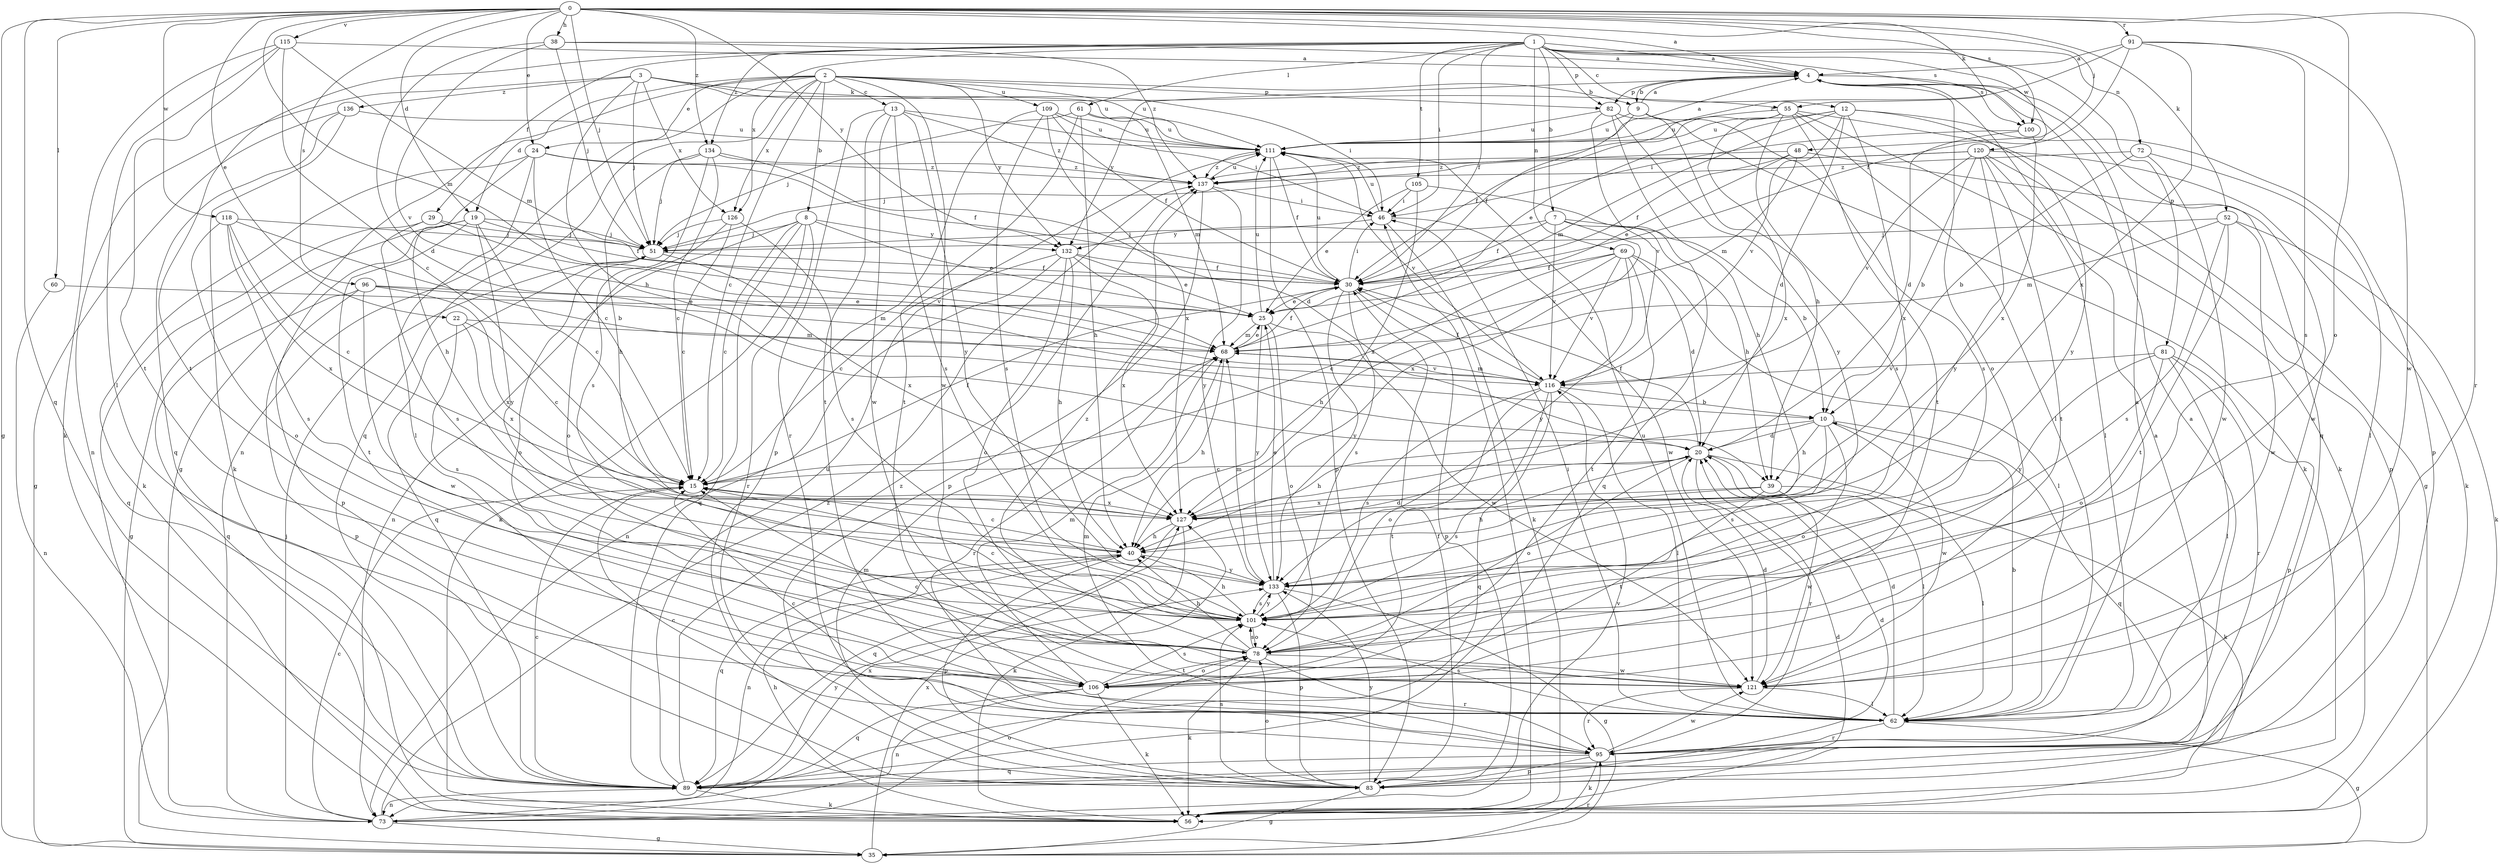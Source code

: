 strict digraph  {
0;
1;
2;
3;
4;
7;
8;
9;
10;
12;
13;
15;
19;
20;
22;
24;
25;
29;
30;
35;
38;
39;
40;
46;
48;
51;
52;
55;
56;
60;
61;
62;
68;
69;
72;
73;
78;
81;
82;
83;
89;
91;
95;
96;
100;
101;
105;
106;
109;
111;
115;
116;
118;
120;
121;
126;
127;
132;
133;
134;
136;
137;
0 -> 4  [label=a];
0 -> 19  [label=d];
0 -> 22  [label=e];
0 -> 24  [label=e];
0 -> 35  [label=g];
0 -> 38  [label=h];
0 -> 48  [label=j];
0 -> 51  [label=j];
0 -> 52  [label=k];
0 -> 55  [label=k];
0 -> 60  [label=l];
0 -> 68  [label=m];
0 -> 78  [label=o];
0 -> 89  [label=q];
0 -> 91  [label=r];
0 -> 95  [label=r];
0 -> 96  [label=s];
0 -> 100  [label=s];
0 -> 115  [label=v];
0 -> 118  [label=w];
0 -> 132  [label=y];
0 -> 134  [label=z];
1 -> 4  [label=a];
1 -> 7  [label=b];
1 -> 12  [label=c];
1 -> 29  [label=f];
1 -> 30  [label=f];
1 -> 46  [label=i];
1 -> 61  [label=l];
1 -> 69  [label=n];
1 -> 72  [label=n];
1 -> 81  [label=p];
1 -> 82  [label=p];
1 -> 100  [label=s];
1 -> 105  [label=t];
1 -> 106  [label=t];
1 -> 120  [label=w];
1 -> 126  [label=x];
1 -> 134  [label=z];
2 -> 8  [label=b];
2 -> 9  [label=b];
2 -> 13  [label=c];
2 -> 15  [label=c];
2 -> 19  [label=d];
2 -> 24  [label=e];
2 -> 35  [label=g];
2 -> 73  [label=n];
2 -> 82  [label=p];
2 -> 89  [label=q];
2 -> 109  [label=u];
2 -> 111  [label=u];
2 -> 121  [label=w];
2 -> 126  [label=x];
2 -> 132  [label=y];
3 -> 39  [label=h];
3 -> 46  [label=i];
3 -> 51  [label=j];
3 -> 55  [label=k];
3 -> 73  [label=n];
3 -> 111  [label=u];
3 -> 126  [label=x];
3 -> 136  [label=z];
4 -> 9  [label=b];
4 -> 78  [label=o];
4 -> 82  [label=p];
4 -> 89  [label=q];
4 -> 100  [label=s];
4 -> 132  [label=y];
7 -> 10  [label=b];
7 -> 30  [label=f];
7 -> 39  [label=h];
7 -> 116  [label=v];
7 -> 127  [label=x];
7 -> 132  [label=y];
8 -> 15  [label=c];
8 -> 25  [label=e];
8 -> 51  [label=j];
8 -> 56  [label=k];
8 -> 73  [label=n];
8 -> 89  [label=q];
8 -> 95  [label=r];
8 -> 132  [label=y];
9 -> 4  [label=a];
9 -> 30  [label=f];
9 -> 39  [label=h];
9 -> 101  [label=s];
9 -> 111  [label=u];
10 -> 20  [label=d];
10 -> 39  [label=h];
10 -> 40  [label=h];
10 -> 78  [label=o];
10 -> 89  [label=q];
10 -> 101  [label=s];
10 -> 121  [label=w];
12 -> 20  [label=d];
12 -> 25  [label=e];
12 -> 68  [label=m];
12 -> 83  [label=p];
12 -> 111  [label=u];
12 -> 116  [label=v];
12 -> 127  [label=x];
12 -> 133  [label=y];
13 -> 95  [label=r];
13 -> 101  [label=s];
13 -> 106  [label=t];
13 -> 111  [label=u];
13 -> 121  [label=w];
13 -> 133  [label=y];
13 -> 137  [label=z];
15 -> 30  [label=f];
15 -> 127  [label=x];
19 -> 15  [label=c];
19 -> 30  [label=f];
19 -> 35  [label=g];
19 -> 51  [label=j];
19 -> 83  [label=p];
19 -> 106  [label=t];
19 -> 133  [label=y];
20 -> 15  [label=c];
20 -> 30  [label=f];
20 -> 56  [label=k];
20 -> 62  [label=l];
20 -> 78  [label=o];
20 -> 95  [label=r];
20 -> 101  [label=s];
22 -> 15  [label=c];
22 -> 68  [label=m];
22 -> 101  [label=s];
22 -> 127  [label=x];
24 -> 15  [label=c];
24 -> 30  [label=f];
24 -> 40  [label=h];
24 -> 56  [label=k];
24 -> 62  [label=l];
24 -> 137  [label=z];
25 -> 68  [label=m];
25 -> 78  [label=o];
25 -> 111  [label=u];
25 -> 121  [label=w];
25 -> 133  [label=y];
29 -> 51  [label=j];
29 -> 89  [label=q];
29 -> 101  [label=s];
29 -> 116  [label=v];
30 -> 25  [label=e];
30 -> 46  [label=i];
30 -> 83  [label=p];
30 -> 101  [label=s];
30 -> 111  [label=u];
30 -> 133  [label=y];
35 -> 95  [label=r];
35 -> 127  [label=x];
38 -> 4  [label=a];
38 -> 20  [label=d];
38 -> 51  [label=j];
38 -> 116  [label=v];
38 -> 137  [label=z];
39 -> 40  [label=h];
39 -> 62  [label=l];
39 -> 106  [label=t];
39 -> 121  [label=w];
39 -> 127  [label=x];
40 -> 15  [label=c];
40 -> 20  [label=d];
40 -> 73  [label=n];
40 -> 83  [label=p];
40 -> 89  [label=q];
40 -> 133  [label=y];
46 -> 51  [label=j];
46 -> 56  [label=k];
46 -> 111  [label=u];
46 -> 121  [label=w];
48 -> 25  [label=e];
48 -> 30  [label=f];
48 -> 68  [label=m];
48 -> 121  [label=w];
48 -> 137  [label=z];
51 -> 30  [label=f];
51 -> 78  [label=o];
51 -> 89  [label=q];
51 -> 127  [label=x];
52 -> 51  [label=j];
52 -> 56  [label=k];
52 -> 68  [label=m];
52 -> 101  [label=s];
52 -> 106  [label=t];
52 -> 121  [label=w];
55 -> 30  [label=f];
55 -> 35  [label=g];
55 -> 56  [label=k];
55 -> 62  [label=l];
55 -> 101  [label=s];
55 -> 106  [label=t];
55 -> 111  [label=u];
55 -> 127  [label=x];
56 -> 40  [label=h];
56 -> 46  [label=i];
60 -> 25  [label=e];
60 -> 73  [label=n];
61 -> 40  [label=h];
61 -> 51  [label=j];
61 -> 68  [label=m];
61 -> 106  [label=t];
61 -> 111  [label=u];
62 -> 4  [label=a];
62 -> 10  [label=b];
62 -> 15  [label=c];
62 -> 20  [label=d];
62 -> 35  [label=g];
62 -> 46  [label=i];
62 -> 68  [label=m];
62 -> 95  [label=r];
62 -> 101  [label=s];
62 -> 111  [label=u];
68 -> 25  [label=e];
68 -> 30  [label=f];
68 -> 40  [label=h];
68 -> 95  [label=r];
68 -> 116  [label=v];
69 -> 15  [label=c];
69 -> 20  [label=d];
69 -> 30  [label=f];
69 -> 40  [label=h];
69 -> 62  [label=l];
69 -> 106  [label=t];
69 -> 116  [label=v];
69 -> 133  [label=y];
72 -> 10  [label=b];
72 -> 62  [label=l];
72 -> 121  [label=w];
72 -> 137  [label=z];
73 -> 15  [label=c];
73 -> 20  [label=d];
73 -> 35  [label=g];
73 -> 51  [label=j];
73 -> 78  [label=o];
73 -> 116  [label=v];
73 -> 127  [label=x];
73 -> 137  [label=z];
78 -> 40  [label=h];
78 -> 56  [label=k];
78 -> 95  [label=r];
78 -> 101  [label=s];
78 -> 106  [label=t];
78 -> 121  [label=w];
78 -> 137  [label=z];
81 -> 62  [label=l];
81 -> 78  [label=o];
81 -> 83  [label=p];
81 -> 95  [label=r];
81 -> 116  [label=v];
81 -> 133  [label=y];
82 -> 40  [label=h];
82 -> 56  [label=k];
82 -> 111  [label=u];
82 -> 116  [label=v];
82 -> 133  [label=y];
83 -> 20  [label=d];
83 -> 30  [label=f];
83 -> 35  [label=g];
83 -> 68  [label=m];
83 -> 78  [label=o];
83 -> 101  [label=s];
83 -> 133  [label=y];
89 -> 4  [label=a];
89 -> 15  [label=c];
89 -> 56  [label=k];
89 -> 73  [label=n];
89 -> 111  [label=u];
89 -> 133  [label=y];
89 -> 137  [label=z];
91 -> 4  [label=a];
91 -> 30  [label=f];
91 -> 101  [label=s];
91 -> 121  [label=w];
91 -> 127  [label=x];
91 -> 137  [label=z];
95 -> 4  [label=a];
95 -> 15  [label=c];
95 -> 56  [label=k];
95 -> 83  [label=p];
95 -> 89  [label=q];
95 -> 121  [label=w];
96 -> 25  [label=e];
96 -> 68  [label=m];
96 -> 83  [label=p];
96 -> 89  [label=q];
96 -> 121  [label=w];
96 -> 127  [label=x];
100 -> 20  [label=d];
100 -> 46  [label=i];
100 -> 127  [label=x];
101 -> 15  [label=c];
101 -> 40  [label=h];
101 -> 78  [label=o];
101 -> 133  [label=y];
105 -> 25  [label=e];
105 -> 46  [label=i];
105 -> 89  [label=q];
105 -> 127  [label=x];
106 -> 56  [label=k];
106 -> 68  [label=m];
106 -> 73  [label=n];
106 -> 78  [label=o];
106 -> 89  [label=q];
106 -> 101  [label=s];
109 -> 30  [label=f];
109 -> 46  [label=i];
109 -> 83  [label=p];
109 -> 101  [label=s];
109 -> 111  [label=u];
109 -> 127  [label=x];
111 -> 4  [label=a];
111 -> 30  [label=f];
111 -> 83  [label=p];
111 -> 116  [label=v];
111 -> 137  [label=z];
115 -> 4  [label=a];
115 -> 15  [label=c];
115 -> 56  [label=k];
115 -> 62  [label=l];
115 -> 68  [label=m];
115 -> 106  [label=t];
116 -> 10  [label=b];
116 -> 30  [label=f];
116 -> 62  [label=l];
116 -> 68  [label=m];
116 -> 78  [label=o];
116 -> 89  [label=q];
116 -> 101  [label=s];
116 -> 106  [label=t];
118 -> 10  [label=b];
118 -> 15  [label=c];
118 -> 51  [label=j];
118 -> 78  [label=o];
118 -> 101  [label=s];
118 -> 127  [label=x];
120 -> 10  [label=b];
120 -> 51  [label=j];
120 -> 56  [label=k];
120 -> 62  [label=l];
120 -> 83  [label=p];
120 -> 106  [label=t];
120 -> 116  [label=v];
120 -> 133  [label=y];
120 -> 137  [label=z];
121 -> 15  [label=c];
121 -> 20  [label=d];
121 -> 62  [label=l];
121 -> 95  [label=r];
126 -> 15  [label=c];
126 -> 51  [label=j];
126 -> 78  [label=o];
126 -> 101  [label=s];
127 -> 40  [label=h];
127 -> 56  [label=k];
127 -> 89  [label=q];
132 -> 15  [label=c];
132 -> 25  [label=e];
132 -> 30  [label=f];
132 -> 40  [label=h];
132 -> 73  [label=n];
132 -> 78  [label=o];
132 -> 127  [label=x];
133 -> 25  [label=e];
133 -> 35  [label=g];
133 -> 68  [label=m];
133 -> 83  [label=p];
133 -> 101  [label=s];
134 -> 15  [label=c];
134 -> 20  [label=d];
134 -> 40  [label=h];
134 -> 51  [label=j];
134 -> 101  [label=s];
134 -> 137  [label=z];
136 -> 35  [label=g];
136 -> 56  [label=k];
136 -> 89  [label=q];
136 -> 111  [label=u];
137 -> 46  [label=i];
137 -> 83  [label=p];
137 -> 111  [label=u];
137 -> 133  [label=y];
}
